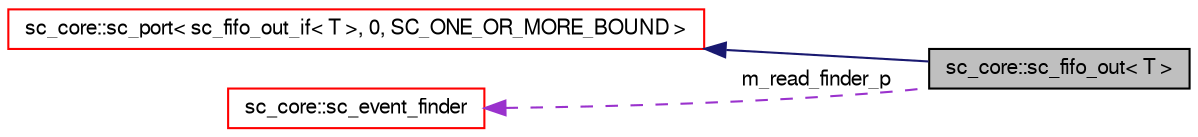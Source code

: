digraph G
{
  edge [fontname="FreeSans",fontsize="10",labelfontname="FreeSans",labelfontsize="10"];
  node [fontname="FreeSans",fontsize="10",shape=record];
  rankdir=LR;
  Node1 [label="sc_core::sc_fifo_out\< T \>",height=0.2,width=0.4,color="black", fillcolor="grey75", style="filled" fontcolor="black"];
  Node2 -> Node1 [dir=back,color="midnightblue",fontsize="10",style="solid",fontname="FreeSans"];
  Node2 [label="sc_core::sc_port\< sc_fifo_out_if\< T \>, 0, SC_ONE_OR_MORE_BOUND \>",height=0.2,width=0.4,color="red", fillcolor="white", style="filled",URL="$a00150.html"];
  Node3 -> Node1 [dir=back,color="darkorchid3",fontsize="10",style="dashed",label="m_read_finder_p",fontname="FreeSans"];
  Node3 [label="sc_core::sc_event_finder",height=0.2,width=0.4,color="red", fillcolor="white", style="filled",URL="$a00051.html"];
}
